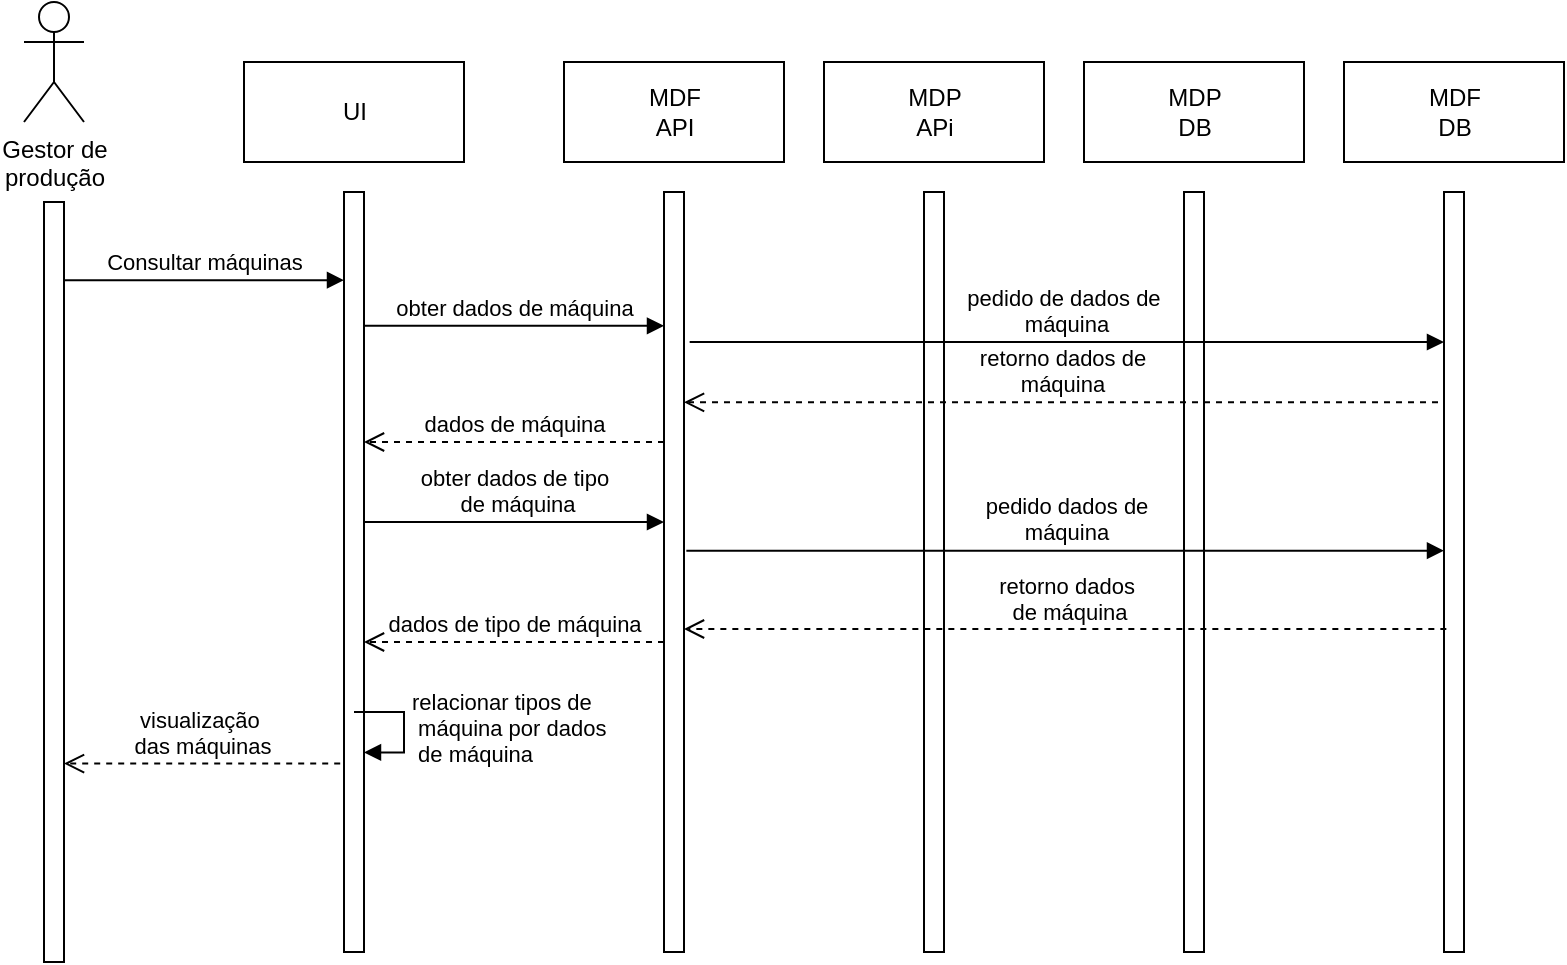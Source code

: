 <mxfile version="12.2.7" type="google" pages="1"><diagram id="8XP3kYo5lYaxJ0gaVa2s" name="Page-1"><mxGraphModel dx="1173" dy="623" grid="1" gridSize="10" guides="1" tooltips="1" connect="1" arrows="1" fold="1" page="1" pageScale="1" pageWidth="827" pageHeight="1169" math="0" shadow="0"><root><mxCell id="0"/><mxCell id="1" parent="0"/><mxCell id="zUg1MSaf9lEVZ0doXG3f-2" value="" style="html=1;points=[];perimeter=orthogonalPerimeter;" vertex="1" parent="1"><mxGeometry x="30" y="180" width="10" height="380" as="geometry"/></mxCell><mxCell id="zUg1MSaf9lEVZ0doXG3f-3" value="Gestor de&lt;br&gt;produção" style="shape=umlActor;verticalLabelPosition=bottom;labelBackgroundColor=#ffffff;verticalAlign=top;html=1;" vertex="1" parent="1"><mxGeometry x="20" y="80" width="30" height="60" as="geometry"/></mxCell><mxCell id="zUg1MSaf9lEVZ0doXG3f-5" value="" style="html=1;points=[];perimeter=orthogonalPerimeter;" vertex="1" parent="1"><mxGeometry x="180" y="175" width="10" height="380" as="geometry"/></mxCell><mxCell id="zUg1MSaf9lEVZ0doXG3f-6" value="UI" style="html=1;" vertex="1" parent="1"><mxGeometry x="130" y="110" width="110" height="50" as="geometry"/></mxCell><mxCell id="zUg1MSaf9lEVZ0doXG3f-7" value="" style="html=1;points=[];perimeter=orthogonalPerimeter;" vertex="1" parent="1"><mxGeometry x="340" y="175" width="10" height="380" as="geometry"/></mxCell><mxCell id="zUg1MSaf9lEVZ0doXG3f-8" value="MDF&lt;br&gt;API" style="html=1;" vertex="1" parent="1"><mxGeometry x="290" y="110" width="110" height="50" as="geometry"/></mxCell><mxCell id="zUg1MSaf9lEVZ0doXG3f-10" value="" style="html=1;points=[];perimeter=orthogonalPerimeter;" vertex="1" parent="1"><mxGeometry x="470" y="175" width="10" height="380" as="geometry"/></mxCell><mxCell id="zUg1MSaf9lEVZ0doXG3f-11" value="MDP&lt;br&gt;APi" style="html=1;" vertex="1" parent="1"><mxGeometry x="420" y="110" width="110" height="50" as="geometry"/></mxCell><mxCell id="zUg1MSaf9lEVZ0doXG3f-12" value="Consultar máquinas" style="html=1;verticalAlign=bottom;endArrow=block;entryX=0;entryY=0.116;entryDx=0;entryDy=0;entryPerimeter=0;" edge="1" parent="1" source="zUg1MSaf9lEVZ0doXG3f-2" target="zUg1MSaf9lEVZ0doXG3f-5"><mxGeometry width="80" relative="1" as="geometry"><mxPoint x="70" y="220" as="sourcePoint"/><mxPoint x="150" y="220" as="targetPoint"/></mxGeometry></mxCell><mxCell id="zUg1MSaf9lEVZ0doXG3f-14" value="obter dados de máquina" style="html=1;verticalAlign=bottom;endArrow=block;exitX=1;exitY=0.176;exitDx=0;exitDy=0;exitPerimeter=0;" edge="1" parent="1" source="zUg1MSaf9lEVZ0doXG3f-5" target="zUg1MSaf9lEVZ0doXG3f-7"><mxGeometry width="80" relative="1" as="geometry"><mxPoint x="200" y="240" as="sourcePoint"/><mxPoint x="280" y="240" as="targetPoint"/></mxGeometry></mxCell><mxCell id="zUg1MSaf9lEVZ0doXG3f-16" value="obter dados de tipo&lt;br&gt;&amp;nbsp;de máquina" style="html=1;verticalAlign=bottom;endArrow=block;" edge="1" parent="1"><mxGeometry width="80" relative="1" as="geometry"><mxPoint x="190" y="340" as="sourcePoint"/><mxPoint x="340" y="340" as="targetPoint"/><Array as="points"><mxPoint x="340" y="340"/></Array></mxGeometry></mxCell><mxCell id="zUg1MSaf9lEVZ0doXG3f-20" value="visualização&amp;nbsp;&lt;br&gt;das máquinas" style="html=1;verticalAlign=bottom;endArrow=open;dashed=1;endSize=8;exitX=-0.19;exitY=0.752;exitDx=0;exitDy=0;exitPerimeter=0;" edge="1" parent="1" source="zUg1MSaf9lEVZ0doXG3f-5" target="zUg1MSaf9lEVZ0doXG3f-2"><mxGeometry relative="1" as="geometry"><mxPoint x="140" y="460" as="sourcePoint"/><mxPoint x="60" y="460" as="targetPoint"/></mxGeometry></mxCell><mxCell id="zUg1MSaf9lEVZ0doXG3f-21" value="dados de tipo de máquina" style="html=1;verticalAlign=bottom;endArrow=open;dashed=1;endSize=8;" edge="1" parent="1"><mxGeometry relative="1" as="geometry"><mxPoint x="340" y="400" as="sourcePoint"/><mxPoint x="190" y="400" as="targetPoint"/></mxGeometry></mxCell><mxCell id="zUg1MSaf9lEVZ0doXG3f-22" value="dados de máquina" style="html=1;verticalAlign=bottom;endArrow=open;dashed=1;endSize=8;" edge="1" parent="1"><mxGeometry relative="1" as="geometry"><mxPoint x="340" y="300" as="sourcePoint"/><mxPoint x="190" y="300" as="targetPoint"/></mxGeometry></mxCell><mxCell id="zUg1MSaf9lEVZ0doXG3f-24" value="relacionar tipos de&lt;br&gt;&amp;nbsp;máquina por dados&lt;br&gt;&amp;nbsp;de máquina" style="edgeStyle=orthogonalEdgeStyle;html=1;align=left;spacingLeft=2;endArrow=block;rounded=0;entryX=1;entryY=0;" edge="1" parent="1"><mxGeometry relative="1" as="geometry"><mxPoint x="185" y="435" as="sourcePoint"/><Array as="points"><mxPoint x="210" y="435"/></Array><mxPoint x="190" y="455.19" as="targetPoint"/></mxGeometry></mxCell><mxCell id="zUg1MSaf9lEVZ0doXG3f-25" value="" style="html=1;points=[];perimeter=orthogonalPerimeter;" vertex="1" parent="1"><mxGeometry x="600" y="175" width="10" height="380" as="geometry"/></mxCell><mxCell id="zUg1MSaf9lEVZ0doXG3f-26" value="MDP&lt;br&gt;DB" style="html=1;" vertex="1" parent="1"><mxGeometry x="550" y="110" width="110" height="50" as="geometry"/></mxCell><mxCell id="zUg1MSaf9lEVZ0doXG3f-27" value="" style="html=1;points=[];perimeter=orthogonalPerimeter;" vertex="1" parent="1"><mxGeometry x="730" y="175" width="10" height="380" as="geometry"/></mxCell><mxCell id="zUg1MSaf9lEVZ0doXG3f-28" value="MDF&lt;br&gt;DB" style="html=1;" vertex="1" parent="1"><mxGeometry x="680" y="110" width="110" height="50" as="geometry"/></mxCell><mxCell id="zUg1MSaf9lEVZ0doXG3f-29" value="pedido de dados de&amp;nbsp;&lt;br&gt;máquina" style="html=1;verticalAlign=bottom;endArrow=block;exitX=1.283;exitY=0.225;exitDx=0;exitDy=0;exitPerimeter=0;" edge="1" parent="1"><mxGeometry width="80" relative="1" as="geometry"><mxPoint x="352.83" y="250.0" as="sourcePoint"/><mxPoint x="730" y="250.0" as="targetPoint"/></mxGeometry></mxCell><mxCell id="zUg1MSaf9lEVZ0doXG3f-30" value="retorno dados de&lt;br&gt;máquina" style="html=1;verticalAlign=bottom;endArrow=open;dashed=1;endSize=8;exitX=-0.3;exitY=0.253;exitDx=0;exitDy=0;exitPerimeter=0;" edge="1" parent="1"><mxGeometry relative="1" as="geometry"><mxPoint x="727" y="280.14" as="sourcePoint"/><mxPoint x="350" y="280.14" as="targetPoint"/></mxGeometry></mxCell><mxCell id="zUg1MSaf9lEVZ0doXG3f-31" value="pedido dados de&lt;br&gt;máquina" style="html=1;verticalAlign=bottom;endArrow=block;exitX=1.117;exitY=0.472;exitDx=0;exitDy=0;exitPerimeter=0;" edge="1" parent="1" source="zUg1MSaf9lEVZ0doXG3f-7" target="zUg1MSaf9lEVZ0doXG3f-27"><mxGeometry width="80" relative="1" as="geometry"><mxPoint x="400" y="350" as="sourcePoint"/><mxPoint x="480" y="350" as="targetPoint"/></mxGeometry></mxCell><mxCell id="zUg1MSaf9lEVZ0doXG3f-33" value="retorno dados&lt;br&gt;&amp;nbsp;de máquina" style="html=1;verticalAlign=bottom;endArrow=open;dashed=1;endSize=8;exitX=0.117;exitY=0.575;exitDx=0;exitDy=0;exitPerimeter=0;" edge="1" parent="1" source="zUg1MSaf9lEVZ0doXG3f-27" target="zUg1MSaf9lEVZ0doXG3f-7"><mxGeometry relative="1" as="geometry"><mxPoint x="610" y="410" as="sourcePoint"/><mxPoint x="530" y="410" as="targetPoint"/></mxGeometry></mxCell></root></mxGraphModel></diagram></mxfile>